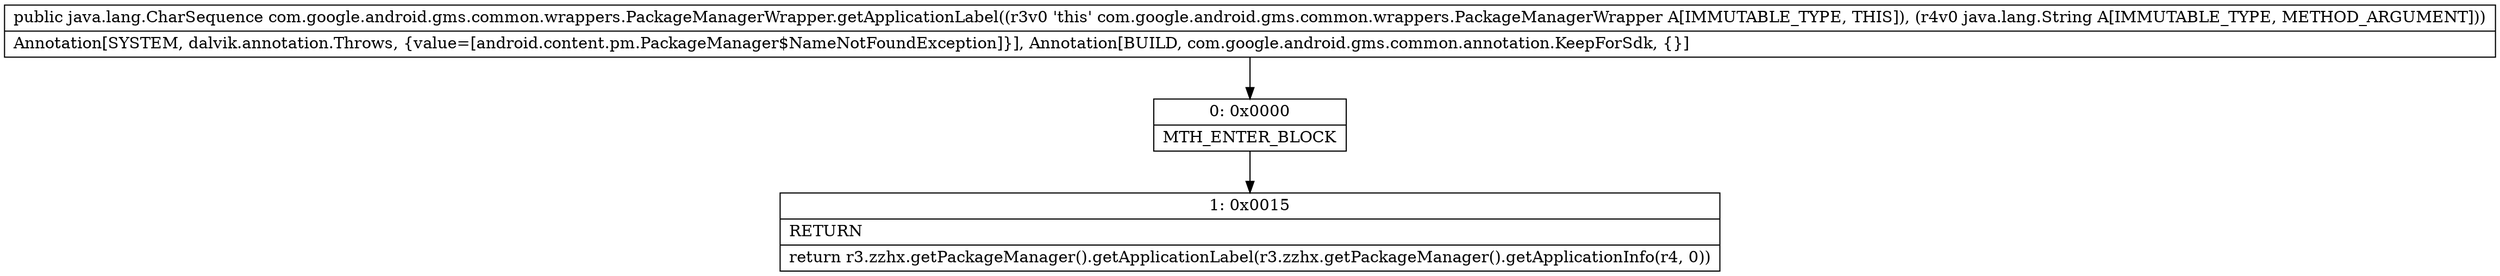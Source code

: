 digraph "CFG forcom.google.android.gms.common.wrappers.PackageManagerWrapper.getApplicationLabel(Ljava\/lang\/String;)Ljava\/lang\/CharSequence;" {
Node_0 [shape=record,label="{0\:\ 0x0000|MTH_ENTER_BLOCK\l}"];
Node_1 [shape=record,label="{1\:\ 0x0015|RETURN\l|return r3.zzhx.getPackageManager().getApplicationLabel(r3.zzhx.getPackageManager().getApplicationInfo(r4, 0))\l}"];
MethodNode[shape=record,label="{public java.lang.CharSequence com.google.android.gms.common.wrappers.PackageManagerWrapper.getApplicationLabel((r3v0 'this' com.google.android.gms.common.wrappers.PackageManagerWrapper A[IMMUTABLE_TYPE, THIS]), (r4v0 java.lang.String A[IMMUTABLE_TYPE, METHOD_ARGUMENT]))  | Annotation[SYSTEM, dalvik.annotation.Throws, \{value=[android.content.pm.PackageManager$NameNotFoundException]\}], Annotation[BUILD, com.google.android.gms.common.annotation.KeepForSdk, \{\}]\l}"];
MethodNode -> Node_0;
Node_0 -> Node_1;
}

